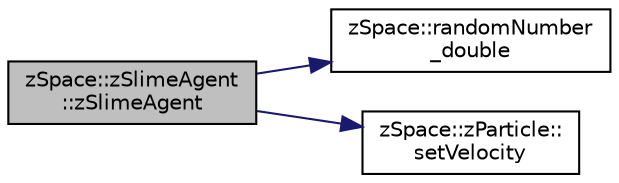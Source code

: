digraph "zSpace::zSlimeAgent::zSlimeAgent"
{
 // LATEX_PDF_SIZE
  edge [fontname="Helvetica",fontsize="10",labelfontname="Helvetica",labelfontsize="10"];
  node [fontname="Helvetica",fontsize="10",shape=record];
  rankdir="LR";
  Node0 [label="zSpace::zSlimeAgent\l::zSlimeAgent",height=0.2,width=0.4,color="black", fillcolor="grey75", style="filled", fontcolor="black",tooltip="Default constructor."];
  Node0 -> Node1 [color="midnightblue",fontsize="10",style="solid",fontname="Helvetica"];
  Node1 [label="zSpace::randomNumber\l_double",height=0.2,width=0.4,color="black", fillcolor="white", style="filled",URL="$group__z_core_utilities.html#gafed69f9d90ee69ee176cef1b45227b9f",tooltip="This method returns a random number in the input domain."];
  Node0 -> Node2 [color="midnightblue",fontsize="10",style="solid",fontname="Helvetica"];
  Node2 [label="zSpace::zParticle::\lsetVelocity",height=0.2,width=0.4,color="black", fillcolor="white", style="filled",URL="$classz_space_1_1z_particle.html#a90ed10dbabacf06b3ff04dcd58f84efa",tooltip="This method sets the velocity of the particle."];
}
